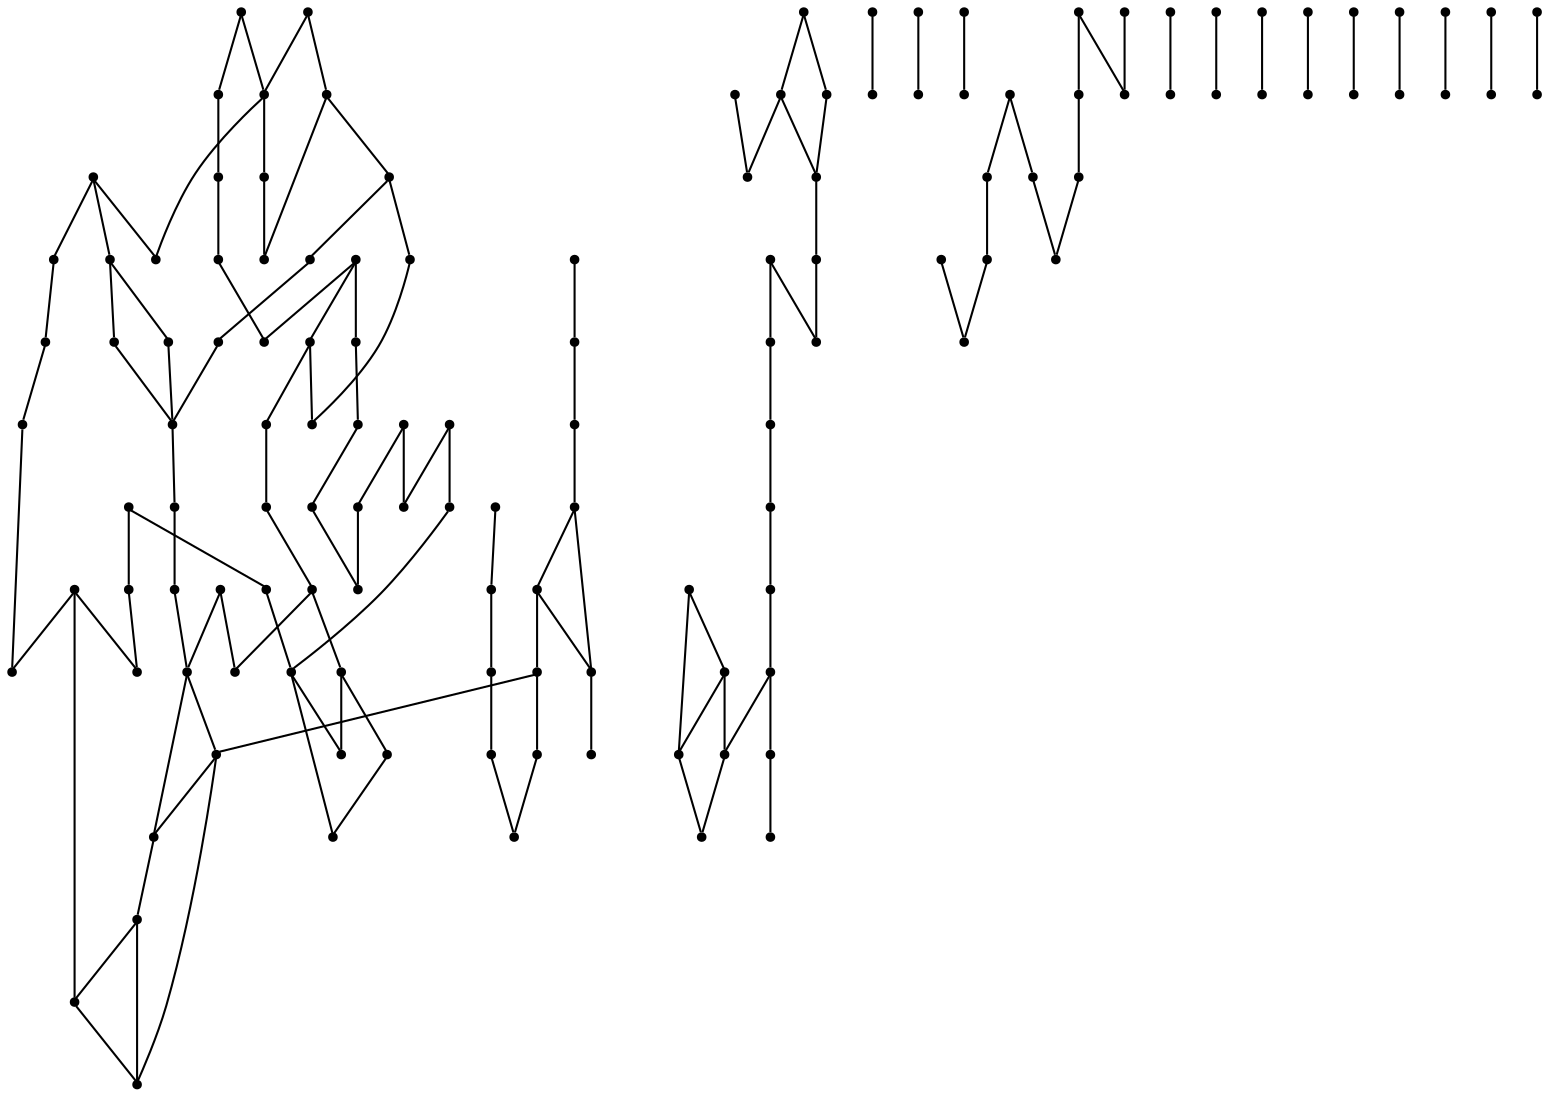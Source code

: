 graph {
  node [shape=point,comment="{\"directed\":false,\"doi\":\"10.1007/978-3-662-45803-7_35\",\"figure\":\"5\"}"]

  v0 [pos="1531.4040737068499,945.9513386315863"]
  v1 [pos="1551.3893122772101,900.2148530155503"]
  v2 [pos="1507.0031913662017,905.8429528956113"]
  v3 [pos="1505.9690443121938,833.146599166556"]
  v4 [pos="1501.0655305031382,778.0134080678736"]
  v5 [pos="1476.8397418435923,928.2545916421994"]
  v6 [pos="1488.1937272241707,748.4729445851005"]
  v7 [pos="1441.3349488729364,863.9501345696066"]
  v8 [pos="1426.9495268899668,908.014907349981"]
  v9 [pos="1419.527609871531,930.6850636370609"]
  v10 [pos="1453.3477942152338,955.3689087188787"]
  v11 [pos="1385.09027120127,994.2640940286079"]
  v12 [pos="1405.7676133555788,732.7855608016833"]
  v13 [pos="1338.2565289559634,1022.303832655257"]
  v14 [pos="1369.1829593738396,716.1269551166342"]
  v15 [pos="1342.4553415979099,662.5153534787214"]
  v16 [pos="1319.488706824936,844.4941451836039"]
  v17 [pos="1319.0634111449485,819.6894380626783"]
  v18 [pos="1309.9652838883333,779.0764851192273"]
  v19 [pos="1290.4137075746555,1035.9360528810428"]
  v20 [pos="1269.8571240710487,1055.8963550281233"]
  v21 [pos="1301.1964752703025,633.3418017020406"]
  v22 [pos="1259.8749073355996,768.4210333050712"]
  v23 [pos="1245.9816500220209,937.096858423338"]
  v24 [pos="1261.1675911531095,861.035959971915"]
  v25 [pos="1241.0489009126507,624.1244650271701"]
  v26 [pos="1237.8840762643188,962.6768637193413"]
  v27 [pos="1218.3032646503261,982.5163038273139"]
  v28 [pos="1204.681046247174,913.038188141706"]
  v29 [pos="1206.3238219906516,964.4903031987571"]
  v30 [pos="1210.489422822447,931.6188819181689"]
  v31 [pos="1152.459992100116,1068.353032894585"]
  v32 [pos="1225.0624088213644,884.5066046274869"]
  v33 [pos="1227.7768698717023,755.3806554013173"]
  v34 [pos="1193.047623567395,893.2280093695175"]
  v35 [pos="1170.268648246605,867.3309638614539"]
  v36 [pos="1178.1202510118871,755.1305345919634"]
  v37 [pos="1149.6579842092274,825.0462980823413"]
  v38 [pos="1151.434243434882,797.2192766445221"]
  v39 [pos="1127.5379006622347,849.8092759939749"]
  v40 [pos="1138.616647938,897.4217949033647"]
  v41 [pos="1123.3932003661375,1053.0949001847998"]
  v42 [pos="1098.404398999246,876.6943368659464"]
  v43 [pos="1094.3723134617067,911.9336363274582"]
  v44 [pos="1017.5044377936593,718.2322446146959"]
  v45 [pos="1068.428640740899,1018.7186829057177"]
  v46 [pos="1162.917513103251,615.6201189656376"]
  v47 [pos="1099.2591259294504,619.246997924469"]
  v48 [pos="1023.8965023887102,632.3163827176086"]
  v49 [pos="993.9707527180616,743.3285473078695"]
  v50 [pos="985.3436987226669,785.6758069009202"]
  v51 [pos="980.0565948687846,853.9740546384363"]
  v52 [pos="942.9881427943496,747.2472762853469"]
  v53 [pos="1003.9780055594385,1021.6201351835032"]
  v54 [pos="953.9419322250261,963.7816699799872"]
  v55 [pos="951.6151967897445,810.7680384517238"]
  v56 [pos="942.6295570433722,925.5281984863219"]
  v57 [pos="937.9845481857399,839.4204840050506"]
  v58 [pos="968.63580412296,654.5695013581669"]
  v59 [pos="926.8807329919681,690.3634939675848"]
  v60 [pos="1484.2992925511164,944.5132075894006"]
  v61 [pos="1476.7313262794214,794.0259743480907"]
  v62 [pos="1393.3211057565986,915.3103944769357"]
  v63 [pos="1374.6285510037483,971.2229548930659"]
  v64 [pos="1383.3931604273923,759.5538307769166"]
  v65 [pos="1380.3243446325428,903.8959290571817"]
  v66 [pos="1428.4298065355033,852.6234531572046"]
  v67 [pos="1367.5818256413654,891.1517267608418"]
  v68 [pos="1415.6872875443262,839.8833220032348"]
  v69 [pos="1368.6784516179177,822.0199126230779"]
  v70 [pos="1320.2309462448975,872.9715316150231"]
  v71 [pos="1346.1662842010885,993.2137392971601"]
  v72 [pos="1339.6908719598734,793.1712888967988"]
  v73 [pos="1333.6865329798788,698.7510650352792"]
  v74 [pos="1332.5815086145528,972.5152881491277"]
  v75 [pos="1322.766082607668,759.3327168569487"]
  v76 [pos="1297.627191853524,731.2555746097755"]
  v77 [pos="1316.615917058965,658.5551497383503"]
  v78 [pos="1306.7087450171423,1013.9078648564246"]
  v79 [pos="1227.7058971241481,738.6678526334683"]
  v80 [pos="1275.9239737856665,645.2646510252425"]
  v81 [pos="1274.297835759343,882.2514462009315"]
  v82 [pos="1205.6691612233194,648.228697116966"]
  v83 [pos="1263.8945225382934,931.185305255769"]
  v84 [pos="1253.874862986228,957.7701193779563"]
  v85 [pos="1245.3936355595415,977.8054832124826"]
  v86 [pos="1229.1152994583663,1016.1090806465781"]
  v87 [pos="1243.4673505707915,908.4525551547508"]
  v88 [pos="1212.6033990754595,736.2582452432528"]
  v89 [pos="1210.6852897909325,684.1142904297078"]
  v90 [pos="1280.7941485362562,678.7490336789068"]
  v91 [pos="1208.9883062653698,668.8228252417684"]
  v92 [pos="1279.0971650106935,663.4575684909673"]
  v93 [pos="1187.5853624082536,939.6606603308155"]
  v94 [pos="1182.2606884894399,969.4303800182962"]
  v95 [pos="1183.6825293464256,735.6412127278068"]
  v96 [pos="1181.0347464130189,914.6183002740438"]
  v97 [pos="1157.9139821187987,890.3430961076101"]
  v98 [pos="1168.0336906583398,1063.5254213830158"]
  v99 [pos="1131.3197205767315,883.4061239556091"]
  v100 [pos="1148.4947119278227,777.8342778035956"]
  v101 [pos="1145.9637111352815,925.0195601364759"]
  v102 [pos="1143.5910708704523,729.796578962944"]
  v103 [pos="1117.7516463315073,795.1765809603985"]
  v104 [pos="1136.527739602994,633.2293363940705"]
  v105 [pos="1134.6596389061651,998.1619584014392"]
  v106 [pos="1190.645843438487,1040.6926738475358"]
  v107 [pos="1130.4441249229073,816.2460149568929"]
  v108 [pos="1126.161869198561,1009.2054409727314"]
  v109 [pos="1182.1522729252695,1051.73183083006"]
  v110 [pos="1112.7479880987403,1020.0860778492255"]
  v111 [pos="1112.439506371697,929.2594004683832"]
  v112 [pos="1093.5717625015088,667.3679007373066"]
  v113 [pos="1084.144093921759,704.8168127201102"]
  v114 [pos="1063.6501484010896,772.0644512797804"]
  v115 [pos="1077.8229066380259,871.7542600464072"]
  v116 [pos="1068.5369608688338,941.4407673320771"]
  v117 [pos="1068.8497372264997,699.718215794541"]
  v118 [pos="1048.3557917058306,766.9701799429794"]
  v119 [pos="1053.5345436196994,692.7479111643862"]
  v120 [pos="1031.2726418259133,759.4329687378088"]
  v121 [pos="1026.4400053281759,862.2700250028068"]
  v122 [pos="1016.7205245506157,931.8939384745387"]
  v123 [pos="1004.3491252694193,858.0220423861596"]
  v124 [pos="994.6295808677019,927.6459558578915"]
  v125 [pos="1004.3490616452619,768.1541190334411"]
  v126 [pos="1000.0501682037614,661.6565968850596"]
  v127 [pos="970.3370504670671,923.6022936989363"]
  v128 [pos="969.3279713310658,682.4092451158921"]
  v129 [pos="942.2042931754634,877.4279058317321"]

  v0 -- v11 [id="-1",pos="1531.4040737068499,945.9513386315863 1528.0105321599376,949.6989545025423 1524.1365148174382,953.2481555513821 1519.7744684765134,956.490317607002 1490.0197405408944,978.6060988041737 1437.5569145958036,986.4351600279904 1411.3213660530287,990.3496906398987 1385.09027120127,994.2640940286079 1385.09027120127,994.2640940286079 1385.09027120127,994.2640940286079"]
  v129 -- v57 [id="-8",pos="942.2042931754634,877.4279058317321 941.045061028052,866.9475767510836 941.045061028052,866.9475767510836 941.045061028052,866.9475767510836 939.6311340018241,860.4370695368239 937.3517130321156,849.9502174943236 937.9845481857399,839.4204840050506"]
  v129 -- v43 [id="-9",pos="942.2042931754634,877.4279058317321 1094.3723134617067,911.9336363274582 1094.3723134617067,911.9336363274582 1094.3723134617067,911.9336363274582"]
  v128 -- v126 [id="-12",pos="969.3279713310658,682.4092451158921 1000.0501682037614,661.6565968850596 1000.0501682037614,661.6565968850596 1000.0501682037614,661.6565968850596"]
  v1 -- v0 [id="-13",pos="1551.3893122772101,900.2148530155503 1550.3857206968555,914.9956642194634 1544.1323160220147,931.92501484833 1531.4040737068499,945.9513386315863"]
  v128 -- v119 [id="-16",pos="969.3279713310658,682.4092451158921 1053.5345436196994,692.7479111643862 1053.5345436196994,692.7479111643862 1053.5345436196994,692.7479111643862"]
  v51 -- v127 [id="-19",pos="980.0565948687846,853.9740546384363 970.3370504670671,923.6022936989363 970.3370504670671,923.6022936989363 970.3370504670671,923.6022936989363"]
  v126 -- v112 [id="-21",pos="1000.0501682037614,661.6565968850596 1093.5717625015088,667.3679007373066 1093.5717625015088,667.3679007373066 1093.5717625015088,667.3679007373066"]
  v125 -- v120 [id="-23",pos="1004.3490616452619,768.1541190334411 1031.2726418259133,759.4329687378088 1031.2726418259133,759.4329687378088 1031.2726418259133,759.4329687378088"]
  v123 -- v124 [id="-25",pos="1004.3491252694193,858.0220423861596 994.6295808677019,927.6459558578915 994.6295808677019,927.6459558578915 994.6295808677019,927.6459558578915"]
  v44 -- v49 [id="-26",pos="1017.5044377936593,718.2322446146959 1013.5598036604346,722.1884408242967 1013.5598036604346,722.1884408242967 1013.5598036604346,722.1884408242967 1007.9975253258962,725.8903814705741 996.8769769787342,733.3025958826672 993.9707527180616,743.3285473078695"]
  v44 -- v100 [id="-27",pos="1017.5044377936593,718.2322446146959 1148.4947119278227,777.8342778035956 1148.4947119278227,777.8342778035956 1148.4947119278227,777.8342778035956"]
  v121 -- v122 [id="-31",pos="1026.4400053281759,862.2700250028068 1016.7205245506157,931.8939384745387 1016.7205245506157,931.8939384745387 1016.7205245506157,931.8939384745387"]
  v119 -- v120 [id="-32",pos="1053.5345436196994,692.7479111643862 1031.2726418259133,759.4329687378088 1031.2726418259133,759.4329687378088 1031.2726418259133,759.4329687378088"]
  v119 -- v112 [id="-33",pos="1053.5345436196994,692.7479111643862 1093.5717625015088,667.3679007373066 1093.5717625015088,667.3679007373066 1093.5717625015088,667.3679007373066"]
  v117 -- v118 [id="-35",pos="1068.8497372264997,699.718215794541 1048.3557917058306,766.9701799429794 1048.3557917058306,766.9701799429794 1048.3557917058306,766.9701799429794"]
  v116 -- v111 [id="-36",pos="1068.5369608688338,941.4407673320771 1112.439506371697,929.2594004683832 1112.439506371697,929.2594004683832 1112.439506371697,929.2594004683832"]
  v1 -- v3 [id="-37",pos="1551.3893122772101,900.2148530155503 1551.9615266704884,891.8987356071716 1550.8760569479705,884.2683122715591 1548.353421983803,878.2034584532081 1540.1308903810118,858.4389528094825 1516.6389427526535,855.3039823498206 1507.83259588177,837.6906301674181 1507.1222890855388,836.2706354417062 1506.507432744746,834.7564829384312 1505.9690443121938,833.146599166556"]
  v115 -- v116 [id="-38",pos="1077.8229066380259,871.7542600464072 1068.5369608688338,941.4407673320771 1068.5369608688338,941.4407673320771 1068.5369608688338,941.4407673320771"]
  v43 -- v40 [id="-40",pos="1094.3723134617067,911.9336363274582 1101.5899333108043,913.7387426873354 1101.5899333108043,913.7387426873354 1101.5899333108043,913.7387426873354 1109.6999774033525,915.1270022354892 1125.9157391457472,917.9075924741667 1133.5629811175343,909.2239094106577 1136.1139321905011,906.3242317431655 1137.710351511796,902.1479343653538 1138.616647938,897.4217949033647"]
  v43 -- v42 [id="-41",pos="1094.3723134617067,911.9336363274582 1093.6009023655874,904.0086488115496 1093.6009023655874,904.0086488115496 1093.6009023655874,904.0086488115496 1093.6884243101417,897.7548799514905 1093.8393736573742,886.8104137822378 1098.404398999246,876.6943368659464"]
  v110 -- v98 [id="-43",pos="1112.7479880987403,1020.0860778492255 1168.0336906583398,1063.5254213830158 1168.0336906583398,1063.5254213830158 1168.0336906583398,1063.5254213830158"]
  v41 -- v45 [id="-45",pos="1123.3932003661375,1053.0949001847998 1114.678567718113,1045.1825713771977 1114.678567718113,1045.1825713771977 1114.678567718113,1045.1825713771977 1107.3816403568446,1036.2654337434117 1092.7877856343077,1018.4310312526408 1075.8755938652628,1017.9683204776559 1073.447218523967,1017.9018811035363 1070.9711319029384,1018.1935099675501 1068.428640740899,1018.7186829057177"]
  v41 -- v27 [id="-46",pos="1123.3932003661375,1053.0949001847998 1135.185015385707,1045.5286184786437 1135.185015385707,1045.5286184786437 1135.185015385707,1045.5286184786437 1149.0824400815939,1036.9615990886737 1176.8817431643838,1019.8234891663635 1193.0975049067786,1007.7755158268851 1209.3133938974881,995.7316772413762 1213.950067990504,988.7822372158674 1218.3032646503261,982.5163038273139"]
  v39 -- v35 [id="-49",pos="1127.5379006622347,849.8092759939749 1134.2550847014827,850.7390867443124 1134.2550847014827,850.7390867443124 1134.2550847014827,850.7390867443124 1140.9767224317472,851.6645719058818 1154.4113450068728,853.5197405945894 1170.268648246605,867.3309638614539"]
  v107 -- v103 [id="-51",pos="1130.4441249229073,816.2460149568929 1117.7516463315073,795.1765809603985 1117.7516463315073,795.1765809603985 1117.7516463315073,795.1765809603985"]
  v105 -- v106 [id="-53",pos="1134.6596389061651,998.1619584014392 1190.645843438487,1040.6926738475358 1190.645843438487,1040.6926738475358 1190.645843438487,1040.6926738475358"]
  v104 -- v82 [id="-54",pos="1136.527739602994,633.2293363940705 1205.6691612233194,648.228697116966 1205.6691612233194,648.228697116966 1205.6691612233194,648.228697116966"]
  v41 -- v31 [id="-55",pos="1123.3932003661375,1053.0949001847998 1137.8493406000316,1060.819956443384 1137.8493406000316,1060.819956443384 1137.8493406000316,1060.819956443384 1141.7974948582696,1062.9287078414427 1146.7729891650472,1065.586443285938 1152.459992100116,1068.353032894585"]
  v102 -- v95 [id="-58",pos="1143.5910708704523,729.796578962944 1183.6825293464256,735.6412127278068 1183.6825293464256,735.6412127278068 1183.6825293464256,735.6412127278068"]
  v101 -- v97 [id="-59",pos="1145.9637111352815,925.0195601364759 1157.9139821187987,890.3430961076101 1157.9139821187987,890.3430961076101 1157.9139821187987,890.3430961076101"]
  v101 -- v96 [id="-60",pos="1145.9637111352815,925.0195601364759 1181.0347464130189,914.6183002740438 1181.0347464130189,914.6183002740438 1181.0347464130189,914.6183002740438"]
  v100 -- v36 [id="-61",pos="1148.4947119278227,777.8342778035956 1156.0331247784159,771.6393349601182 1156.0331247784159,771.6393349601182 1156.0331247784159,771.6393349601182 1160.6215344121256,767.2830327689558 1168.2368750435753,760.0493021681182 1178.1202510118871,755.1305345919634"]
  v100 -- v38 [id="-62",pos="1148.4947119278227,777.8342778035956 1150.4753001348938,789.2402192690125 1150.4753001348938,789.2402192690125 1150.4753001348938,789.2402192690125 1150.7757513648758,791.4712164374283 1151.1414288230387,794.1848019587419 1151.434243434882,797.2192766445221"]
  v97 -- v99 [id="-64",pos="1157.9139821187987,890.3430961076101 1131.3197205767315,883.4061239556091 1131.3197205767315,883.4061239556091 1131.3197205767315,883.4061239556091"]
  v96 -- v93 [id="-70",pos="1181.0347464130189,914.6183002740438 1187.5853624082536,939.6606603308155 1187.5853624082536,939.6606603308155 1187.5853624082536,939.6606603308155"]
  v96 -- v97 [id="-73",pos="1181.0347464130189,914.6183002740438 1157.9139821187987,890.3430961076101 1157.9139821187987,890.3430961076101 1157.9139821187987,890.3430961076101"]
  v94 -- v86 [id="-74",pos="1182.2606884894399,969.4303800182962 1229.1152994583663,1016.1090806465781 1229.1152994583663,1016.1090806465781 1229.1152994583663,1016.1090806465781"]
  v95 -- v88 [id="-76",pos="1183.6825293464256,735.6412127278068 1212.6033990754595,736.2582452432528 1212.6033990754595,736.2582452432528 1212.6033990754595,736.2582452432528"]
  v93 -- v23 [id="-77",pos="1187.5853624082536,939.6606603308155 1217.6486675071515,942.7497668272159 1217.6486675071515,942.7497668272159 1217.6486675071515,942.7497668272159 1245.9816500220209,937.096858423338 1245.9816500220209,937.096858423338 1245.9816500220209,937.096858423338"]
  v93 -- v94 [id="-78",pos="1187.5853624082536,939.6606603308155 1182.2606884894399,969.4303800182962 1182.2606884894399,969.4303800182962 1182.2606884894399,969.4303800182962"]
  v91 -- v92 [id="-80",pos="1208.9883062653698,668.8228252417684 1279.0971650106935,663.4575684909673 1279.0971650106935,663.4575684909673 1279.0971650106935,663.4575684909673"]
  v89 -- v90 [id="-81",pos="1210.6852897909325,684.1142904297078 1280.7941485362562,678.7490336789068 1280.7941485362562,678.7490336789068 1280.7941485362562,678.7490336789068"]
  v88 -- v79 [id="-82",pos="1212.6033990754595,736.2582452432528 1227.7058971241481,738.6678526334683 1227.7058971241481,738.6678526334683 1227.7058971241481,738.6678526334683"]
  v27 -- v26 [id="-86",pos="1218.3032646503261,982.5163038273139 1224.3742499351733,977.551418483958 1224.3742499351733,977.551418483958 1224.3742499351733,977.551418483958 1227.808089841206,974.187462667199 1233.2777712260022,968.8276007173421 1237.8840762643188,962.6768637193413"]
  v25 -- v46 [id="-89",pos="1241.0489009126507,624.1244650271701 1234.5522063907931,621.2272270178537 1234.5522063907931,621.2272270178537 1234.5522063907931,621.2272270178537 1227.3094868116098,619.272060894684 1212.8240476532435,615.3575302827758 1170.1517070453456,615.5534540093297 1167.8230634614008,615.564144547282 1165.4104985410825,615.5870610890786 1162.917513103251,615.6201189656376"]
  v87 -- v83 [id="-96",pos="1243.4673505707915,908.4525551547508 1263.8945225382934,931.185305255769 1263.8945225382934,931.185305255769 1263.8945225382934,931.185305255769"]
  v85 -- v86 [id="-99",pos="1245.3936355595415,977.8054832124826 1229.1152994583663,1016.1090806465781 1229.1152994583663,1016.1090806465781 1229.1152994583663,1016.1090806465781"]
  v22 -- v33 [id="-100",pos="1259.8749073355996,768.4210333050712 1246.9612075489993,762.9555882850096 1246.9612075489993,762.9555882850096 1246.9612075489993,762.9555882850096 1242.194712985996,760.8920079847297 1235.4072057302885,757.9538683302633 1227.7768698717023,755.3806554013173"]
  v84 -- v85 [id="-101",pos="1253.874862986228,957.7701193779563 1245.3936355595415,977.8054832124826 1245.3936355595415,977.8054832124826 1245.3936355595415,977.8054832124826"]
  v83 -- v84 [id="-105",pos="1263.8945225382934,931.185305255769 1253.874862986228,957.7701193779563 1253.874862986228,957.7701193779563 1253.874862986228,957.7701193779563"]
  v80 -- v82 [id="-109",pos="1275.9239737856665,645.2646510252425 1205.6691612233194,648.228697116966 1205.6691612233194,648.228697116966 1205.6691612233194,648.228697116966"]
  v81 -- v70 [id="-110",pos="1274.297835759343,882.2514462009315 1320.2309462448975,872.9715316150231 1320.2309462448975,872.9715316150231 1320.2309462448975,872.9715316150231"]
  v80 -- v77 [id="-111",pos="1275.9239737856665,645.2646510252425 1316.615917058965,658.5551497383503 1316.615917058965,658.5551497383503 1316.615917058965,658.5551497383503"]
  v76 -- v79 [id="-112",pos="1297.627191853524,731.2555746097755 1227.7058971241481,738.6678526334683 1227.7058971241481,738.6678526334683 1227.7058971241481,738.6678526334683"]
  v16 -- v24 [id="-114",pos="1319.488706824936,844.4941451836039 1304.5278361505689,847.262331160373 1304.5278361505689,847.262331160373 1304.5278361505689,847.262331160373 1294.4386684577423,849.91136058971 1277.1461882456802,854.4453333328977 1261.1675911531095,861.035959971915"]
  v78 -- v74 [id="-115",pos="1306.7087450171423,1013.9078648564246 1332.5815086145528,972.5152881491277 1332.5815086145528,972.5152881491277 1332.5815086145528,972.5152881491277"]
  v78 -- v71 [id="-117",pos="1306.7087450171423,1013.9078648564246 1346.1662842010885,993.2137392971601 1346.1662842010885,993.2137392971601 1346.1662842010885,993.2137392971601"]
  v77 -- v73 [id="-119",pos="1316.615917058965,658.5551497383503 1333.6865329798788,698.7510650352792 1333.6865329798788,698.7510650352792 1333.6865329798788,698.7510650352792"]
  v16 -- v8 [id="-123",pos="1319.488706824936,844.4941451836039 1328.1615384015636,846.5703005690806 1328.1615384015636,846.5703005690806 1328.1615384015636,846.5703005690806 1337.6601161047101,849.5802106240656 1356.652945068302,855.604165488005 1374.841055689388,866.2556097713907 1393.0249671160868,876.9111888087458 1410.399961005893,892.1983920195167 1419.089621172147,899.8398626363179 1426.9495268899668,908.014907349981 1426.9495268899668,908.014907349981 1426.9495268899668,908.014907349981"]
  v75 -- v72 [id="-125",pos="1322.766082607668,759.3327168569487 1339.6908719598734,793.1712888967988 1339.6908719598734,793.1712888967988 1339.6908719598734,793.1712888967988"]
  v74 -- v62 [id="-126",pos="1332.5815086145528,972.5152881491277 1393.3211057565986,915.3103944769357 1393.3211057565986,915.3103944769357 1393.3211057565986,915.3103944769357"]
  v74 -- v71 [id="-127",pos="1332.5815086145528,972.5152881491277 1346.1662842010885,993.2137392971601 1346.1662842010885,993.2137392971601 1346.1662842010885,993.2137392971601"]
  v73 -- v64 [id="-128",pos="1333.6865329798788,698.7510650352792 1383.3931604273923,759.5538307769166 1383.3931604273923,759.5538307769166 1383.3931604273923,759.5538307769166"]
  v72 -- v69 [id="-131",pos="1339.6908719598734,793.1712888967988 1368.6784516179177,822.0199126230779 1368.6784516179177,822.0199126230779 1368.6784516179177,822.0199126230779"]
  v71 -- v63 [id="-136",pos="1346.1662842010885,993.2137392971601 1374.6285510037483,971.2229548930659 1374.6285510037483,971.2229548930659 1374.6285510037483,971.2229548930659"]
  v113 -- v114 [id="-137",pos="1084.144093921759,704.8168127201102 1063.6501484010896,772.0644512797804 1063.6501484010896,772.0644512797804 1063.6501484010896,772.0644512797804"]
  v69 -- v70 [id="-138",pos="1368.6784516179177,822.0199126230779 1320.2309462448975,872.9715316150231 1320.2309462448975,872.9715316150231 1320.2309462448975,872.9715316150231"]
  v67 -- v68 [id="-139",pos="1367.5818256413654,891.1517267608418 1415.6872875443262,839.8833220032348 1415.6872875443262,839.8833220032348 1415.6872875443262,839.8833220032348"]
  v65 -- v66 [id="-141",pos="1380.3243446325428,903.8959290571817 1428.4298065355033,852.6234531572046 1428.4298065355033,852.6234531572046 1428.4298065355033,852.6234531572046"]
  v64 -- v61 [id="-142",pos="1383.3931604273923,759.5538307769166 1476.7313262794214,794.0259743480907 1476.7313262794214,794.0259743480907 1476.7313262794214,794.0259743480907"]
  v11 -- v10 [id="-145",pos="1385.09027120127,994.2640940286079 1402.7109815868666,985.455477783621 1402.7109815868666,985.455477783621 1402.7109815868666,985.455477783621 1415.1669846668954,979.2301897228837 1436.4320254659833,968.5991533079384 1453.3477942152338,955.3689087188787"]
  v62 -- v63 [id="-146",pos="1393.3211057565986,915.3103944769357 1374.6285510037483,971.2229548930659 1374.6285510037483,971.2229548930659 1374.6285510037483,971.2229548930659"]
  v75 -- v76 [id="-150",pos="1322.766082607668,759.3327168569487 1297.627191853524,731.2555746097755 1297.627191853524,731.2555746097755 1297.627191853524,731.2555746097755"]
  v8 -- v9 [id="-153",pos="1426.9495268899668,908.014907349981 1423.488468164887,919.9920173675823 1423.488468164887,919.9920173675823 1423.488468164887,919.9920173675823 1422.429333162578,922.9113176304269 1421.1087405517633,926.5517079027313 1419.527609871531,930.6850636370609"]
  v8 -- v5 [id="-154",pos="1426.9495268899668,908.014907349981 1435.9890881097162,899.5354811325644 1435.9890881097162,899.5354811325644 1435.9890881097162,899.5354811325644 1444.6036717702652,892.8820258796711 1461.828639896976,879.5750517622848 1472.3986484103536,885.4447484973629 1481.4331773962656,890.4653510179253 1485.6060190977219,909.4954225180493 1476.8397418435923,928.2545916421994"]
  v7 -- v2 [id="-155",pos="1441.3349488729364,863.9501345696066 1446.7471696323007,864.5170411446225 1446.7471696323007,864.5170411446225 1446.7471696323007,864.5170411446225 1452.2469690442947,864.5170411446225 1463.242368673896,864.5170411446225 1473.9168480536869,871.3080882873003 1484.591200185163,878.0991354299781 1494.9403056241272,891.6770949613642 1500.1148583436093,898.468142104042 1507.0031913662017,905.8429528956113 1507.0031913662017,905.8429528956113 1507.0031913662017,905.8429528956113"]
  v2 -- v60 [id="-163",pos="1507.0031913662017,905.8429528956113 1484.2992925511164,944.5132075894006 1484.2992925511164,944.5132075894006 1484.2992925511164,944.5132075894006"]
  v59 -- v55 [id="-169",pos="926.8807329919681,690.3634939675848 919.8411183640164,699.9418382502918 915.2816034901277,709.8907389973626 913.4749321601344,719.7496993214961 907.762500814186,750.9452094008537 929.6116090749094,781.2360353116884 940.5361313931924,796.3814482671058 951.4607173356328,811.5269248341227 951.4607173356328,811.5269248341227 951.6151967897445,810.7680384517238"]
  v59 -- v58 [id="-170",pos="926.8807329919681,690.3634939675848 936.4469172690683,677.3494988299923 950.5986411540248,665.0265914566412 968.63580412296,654.5695013581669"]
  v58 -- v48 [id="-171",pos="968.63580412296,654.5695013581669 979.2947227530432,648.4002170226574 991.3111432259891,642.8781932515517 1004.5406339831245,638.2528080205943 1010.7488394579786,636.082758159577 1017.2241812510426,634.1102782341559 1023.8965023887102,632.3163827176086"]
  v129 -- v56 [id="-172",pos="942.2042931754634,877.4279058317321 942.3209798800931,890.3431597192096 942.3209798800931,890.3431597192096 942.3209798800931,890.3431597192096 941.7105845434164,898.2108407906314 940.7427679059467,910.6840367509099 942.6295570433722,925.5281984863219"]
  v4 -- v3 [id="-173",pos="1501.0655305031382,778.0134080678736 1503.1553401151446,796.0819787895243 1500.965658222927,818.1821124206132 1505.9690443121938,833.146599166556"]
  v56 -- v54 [id="-174",pos="942.6295570433722,925.5281984863219 943.9595317760358,935.9984325377504 946.7211024078692,947.6669419880932 952.0487954222696,959.7128176276179 952.6451032508219,961.0608168108168 953.2735371912277,962.413549370591 953.9419322250261,963.7816699799872"]
  v4 -- v6 [id="-175",pos="1501.0655305031382,778.0134080678736 1500.6185691468422,774.1223096861129 1499.97482334471,770.4328867257462 1499.0220498164997,767.0369721224864 1496.8911689006177,759.4365432273412 1493.2123192294503,753.3052387722855 1488.1937272241707,748.4729445851005"]
  v55 -- v50 [id="-176",pos="951.6151967897445,810.7680384517238 963.3086310897485,801.7252292795497 979.2938106633151,794.7323162844082 985.3436987226669,785.6758069009202"]
  v55 -- v57 [id="-178",pos="951.6151967897445,810.7680384517238 948.7443353114547,814.0066211421738 945.8679096941432,816.9756712005104 943.7094498665342,820.2772728539396 939.9706989768554,825.9986399442014 938.3873580877911,832.7186478580215 937.9845481857399,839.4204840050506"]
  v54 -- v53 [id="-179",pos="953.9419322250261,963.7816699799872 965.0696451635489,986.6784249556154 984.8450097242273,1010.1922311940731 1003.9780055594385,1021.6201351835032"]
  v52 -- v44 [id="-181",pos="942.9881427943496,747.2472762853469 946.9882082962844,732.7784531006337 954.3396343315876,718.5509954778224 964.2615796791248,712.3124219391879 978.867968360665,703.1284972569711 999.0449701413601,711.2577416189721 1009.1314350586714,715.3223319941728 1012.2847477110279,716.5925363650479 1013.4672399556616,717.0688630041261 1017.5044377936593,718.2322446146959"]
  v52 -- v55 [id="-182",pos="942.9881427943496,747.2472762853469 941.1313818113076,754.0900473862778 940.0048801956598,760.98049049367 939.7146798972963,767.1119701983329 938.8098807552361,786.2345075795965 946.0401299995733,797.978163026921 949.3508130286923,804.1480429001834 952.6656952521982,810.3221211390149 952.0611385088008,810.9224238037843 951.6151967897445,810.7680384517238"]
  v53 -- v45 [id="-185",pos="1003.9780055594385,1021.6201351835032 1008.126389886419,1024.1058849373007 1012.2347947097558,1026.014751023893 1016.2200569286872,1027.231505212888 1036.3603285595657,1033.3794865714053 1053.3536276001282,1021.8636610660534 1068.428640740899,1018.7186829057177"]
  v47 -- v46 [id="-186",pos="1099.2591259294504,619.246997924469 1122.5711448883571,616.894043562193 1144.774347961645,615.8916333037769 1162.917513103251,615.6201189656376"]
  v48 -- v47 [id="-188",pos="1023.8965023887102,632.3163827176086 1047.8252514044548,625.8822768832756 1074.18393863107,621.7818105407418 1099.2591259294504,619.246997924469"]
  v25 -- v22 [id="-190",pos="1241.0489009126507,624.1244650271701 1244.7346165374292,647.2575388269338 1244.7346165374292,647.2575388269338 1244.7346165374292,647.2575388269338 1247.6701079104953,671.332684512844 1253.5409634083128,719.4787139074962 1256.4764547813788,743.5496612278375 1258.3136818558403,758.5965875242817 1259.0026420087634,764.2391848854484 1259.8749073355996,768.4210333050712"]
  v42 -- v39 [id="-196",pos="1098.404398999246,876.6943368659464 1099.928579316455,873.3248817117717 1101.9409114198206,870.0464083786164 1104.6047003839624,867.0643040362221 1110.3992021382082,860.5771020470029 1119.2787795938789,855.4945889560969 1127.5379006622347,849.8092759939749"]
  v111 -- v101 [id="-197",pos="1112.439506371697,929.2594004683832 1145.9637111352815,925.0195601364759 1145.9637111352815,925.0195601364759 1145.9637111352815,925.0195601364759"]
  v112 -- v104 [id="-200",pos="1093.5717625015088,667.3679007373066 1136.527739602994,633.2293363940705 1136.527739602994,633.2293363940705 1136.527739602994,633.2293363940705"]
  v40 -- v39 [id="-201",pos="1138.616647938,897.4217949033647 1140.420415252072,888.0150896889927 1139.468977501879,876.4447588980419 1137.8494678483464,868.5734256234838 1135.414316848894,856.7631052198514 1131.4781447286005,853.2862860243124 1127.5379006622347,849.8092759939749"]
  v5 -- v10 [id="-204",pos="1476.8397418435923,928.2545916421994 1475.3601541023966,931.4246720363305 1473.498101684192,934.6022250916101 1471.2228739820243,937.7012958420768 1466.6360956118622,943.9505373999107 1460.3688922832,949.8810014615301 1453.3477942152338,955.3689087188787"]
  v38 -- v37 [id="-208",pos="1151.434243434882,797.2192766445221 1152.235028430875,805.3614115825316 1152.5251195044125,815.7686755807935 1149.6579842092274,825.0462980823413"]
  v37 -- v39 [id="-209",pos="1149.6579842092274,825.0462980823413 1148.6774621762142,828.2298605340128 1147.323893136268,831.279239827313 1145.4925106257465,834.0595528430177 1141.3181345427865,840.3987379328282 1134.6621918660599,845.340009900295 1127.5379006622347,849.8092759939749"]
  v50 -- v49 [id="-210",pos="985.3436987226669,785.6758069009202 995.9513091130543,773.1443217934103 990.8559684695068,756.9316334210702 993.9707527180616,743.3285473078695"]
  v36 -- v33 [id="-211",pos="1178.1202510118871,755.1305345919634 1183.2014889773852,752.6049865732161 1188.887708211638,750.6897296245214 1195.0695992888402,750.0988570691003 1205.5405634984222,749.1002598360343 1217.4327707631162,751.9016321391118 1227.7768698717023,755.3806554013173"]
  v6 -- v12 [id="-212",pos="1488.1937272241707,748.4729445851005 1479.3803058380388,739.9973283187803 1466.4359511817934,735.5275902805297 1450.4745272680827,734.1572177223596 1436.610076392491,732.9645934190257 1420.4679461162343,734.1104751317267 1405.7676133555788,732.7855608016833"]
  v35 -- v34 [id="-213",pos="1170.268648246605,867.3309638614539 1178.078726229146,874.1402166028898 1186.1175377407028,883.2249032110387 1193.047623567395,893.2280093695175"]
  v28 -- v30 [id="-214",pos="1204.681046247174,913.038188141706 1207.1187109026164,918.7386511830324 1209.0697162416448,924.3234595602216 1210.489422822447,931.6188819181689"]
  v108 -- v109 [id="-215",pos="1126.161869198561,1009.2054409727314 1182.1522729252695,1051.73183083006 1182.1522729252695,1051.73183083006 1182.1522729252695,1051.73183083006"]
  v25 -- v21 [id="-216",pos="1241.0489009126507,624.1244650271701 1259.8079429099603,626.121503485731 1259.8079429099603,626.121503485731 1259.8079429099603,626.121503485731 1269.9377160071701,627.111059077467 1285.7667099531882,628.6585577606331 1301.1964752703025,633.3418017020406"]
  v32 -- v28 [id="-218",pos="1225.0624088213644,884.5066046274869 1217.368248591601,892.5098450880331 1212.5381450797956,900.326677492415 1209.5468945550622,905.1676521549955 1206.809711727521,909.5973333542516 1205.6121942404718,911.5353188789262 1204.681046247174,913.038188141706"]
  v32 -- v24 [id="-219",pos="1225.0624088213644,884.5066046274869 1229.877576362748,879.5042107574985 1235.8203687340326,874.4235470725062 1243.1377774355778,869.9616851716376 1248.5714704229613,866.6491698244565 1254.7631507124638,863.6780613472392 1261.1675911531095,861.035959971915"]
  v102 -- v103 [id="-220",pos="1143.5910708704523,729.796578962944 1117.7516463315073,795.1765809603985 1117.7516463315073,795.1765809603985 1117.7516463315073,795.1765809603985"]
  v29 -- v27 [id="-221",pos="1206.3238219906516,964.4903031987571 1204.7417011430425,969.0502902007786 1203.3010567433248,972.7479269642889 1202.946397220444,975.4669299789427 1201.903979025977,983.4544476971898 1210.2433245817124,982.9958716761744 1218.3032646503261,982.5163038273139"]
  v28 -- v23 [id="-222",pos="1204.681046247174,913.038188141706 1206.5146527094298,913.1890455348207 1207.9409890107847,913.3029157646021 1210.4766979909716,913.505351728658 1216.264205842625,913.9722608692119 1227.847492686391,914.8977460307813 1235.9575367789391,920.9175661407512 1241.0599295671707,924.7075065533611 1244.7858194723162,930.5139285697564 1245.9816500220209,937.096858423338"]
  v26 -- v23 [id="-226",pos="1237.8840762643188,962.6768637193413 1241.0503882647254,958.4579097363423 1243.808566994815,953.8646548337961 1245.2226138245117,949.2907567721393 1246.512240944171,945.1257266510183 1246.6864827056256,940.976173027582 1245.9816500220209,937.096858423338"]
  v30 -- v29 [id="-228",pos="1210.489422822447,931.6188819181689 1212.954615927968,943.7402032618058 1209.3791742797598,955.7082087495171 1206.3238219906516,964.4903031987571"]
  v61 -- v7 [id="-231",pos="1476.7313262794214,794.0259743480907 1441.3349488729364,863.9501345696066 1441.3349488729364,863.9501345696066 1441.3349488729364,863.9501345696066"]
  v22 -- v18 [id="-235",pos="1259.8749073355996,768.4210333050712 1263.0856407899892,767.0889895140713 1265.2874144036723,766.767537241225 1268.8102521855653,766.253213604671 1278.2088127133152,764.8858186611633 1297.0014800777985,762.1426956546093 1307.1796910300477,774.8660333463031 1308.1851469984774,776.122925723354 1309.1065776416876,777.5306694419198 1309.9652838883333,779.0764851192273"]
  v21 -- v15 [id="-237",pos="1301.1964752703025,633.3418017020406 1313.1980808372332,636.9838441945235 1324.9581193826211,642.5231198986446 1333.6070027831574,651.1721330504415 1336.9765038158653,654.5409581861534 1339.8741199614553,658.3814549953777 1342.4553415979099,662.5153534787214"]
  v20 -- v31 [id="-239",pos="1269.8571240710487,1055.8963550281233 1255.2467142866121,1068.753160571487 1234.13134422107,1083.3810438808378 1210.1263833804533,1084.2114046575402 1190.3318227195982,1084.8960284544219 1168.5723574751687,1076.2010142730892 1152.459992100116,1068.353032894585"]
  v19 -- v13 [id="-240",pos="1290.4137075746555,1035.9360528810428 1295.7662038881997,1030.7907735540591 1300.4246330514445,1027.216457184994 1306.7293592441324,1025.4973257864872 1315.0693342956604,1023.2201824868973 1326.2900571328619,1024.1937482723492 1338.2565289559634,1022.303832655257"]
  v19 -- v20 [id="-241",pos="1290.4137075746555,1035.9360528810428 1286.048659217917,1040.1412641830564 1281.2152447635672,1045.4008629052921 1274.643696678845,1051.552573342583 1273.1427927480856,1052.9580061195497 1271.5512131447242,1054.410001072321 1269.8571240710487,1055.8963550281233"]
  v17 -- v16 [id="-242",pos="1319.0634111449485,819.6894380626783 1319.3563632805867,823.5129401754994 1319.5493430432534,826.9815362174868 1319.7095780872705,829.861505332002 1319.488706824936,844.4941451836039 1319.488706824936,844.4941451836039 1319.488706824936,844.4941451836039"]
  v15 -- v14 [id="-247",pos="1342.4553415979099,662.5153534787214 1353.2488091289183,679.8048096626354 1358.435947137959,702.1623026906864 1369.1829593738396,716.1269551166342"]
  v14 -- v12 [id="-248",pos="1369.1829593738396,716.1269551166342 1370.9338857930643,718.4023518211231 1372.8256555904402,720.4491784971069 1374.9118057523913,722.2176385484812 1382.957299962041,729.0363800697226 1393.8917988200305,731.7158588090977 1405.7676133555788,732.7855608016833"]
  v13 -- v11 [id="-249",pos="1338.2565289559634,1022.303832655257 1342.7356400397723,1021.6036721403548 1347.3239859695539,1020.4958304809622 1351.9036562167287,1018.6645494345172 1363.2152884689979,1014.1385275205787 1374.475896627065,1005.2027357080212 1385.09027120127,994.2640940286079"]
  v34 -- v28 [id="-251",pos="1193.047623567395,893.2280093695175 1197.478332402068,899.6253951619717 1201.4561614098156,906.3989221627199 1204.681046247174,913.038188141706"]
  v11 -- v9 [id="-253",pos="1385.09027120127,994.2640940286079 1389.3304480287743,988.1671483773613 1393.885295556761,982.0085830700484 1398.0076293769196,975.4669299789427 1407.5136904537558,960.3820945893525 1414.7198671266835,943.2625401753844 1419.527609871531,930.6850636370609"]
  v18 -- v17 [id="-254",pos="1309.9652838883333,779.0764851192273 1315.9116962974012,789.8539686552699 1318.0664227497348,806.7357047447717 1319.0634111449485,819.6894380626783"]
  v7 -- v62 [id="-258",pos="1441.3349488729364,863.9501345696066 1393.3211057565986,915.3103944769357 1393.3211057565986,915.3103944769357 1393.3211057565986,915.3103944769357"]
  v29 -- v26 [id="-79",pos="1206.3238219906516,964.4903031987571 1237.8840762643188,962.6768637193413 1237.8840762643188,962.6768637193413 1237.8840762643188,962.6768637193413"]
  v23 -- v30 [id="-87",pos="1245.9816500220209,937.096858423338 1210.489422822447,931.6188819181689 1210.489422822447,931.6188819181689 1210.489422822447,931.6188819181689"]
}